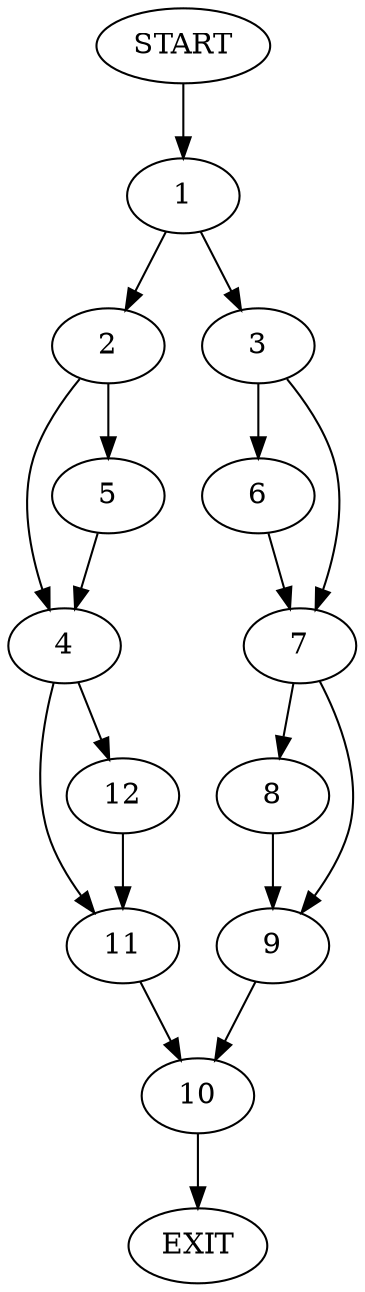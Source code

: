 digraph {
0 [label="START"]
13 [label="EXIT"]
0 -> 1
1 -> 2
1 -> 3
2 -> 4
2 -> 5
3 -> 6
3 -> 7
6 -> 7
7 -> 8
7 -> 9
8 -> 9
9 -> 10
10 -> 13
4 -> 11
4 -> 12
5 -> 4
12 -> 11
11 -> 10
}
